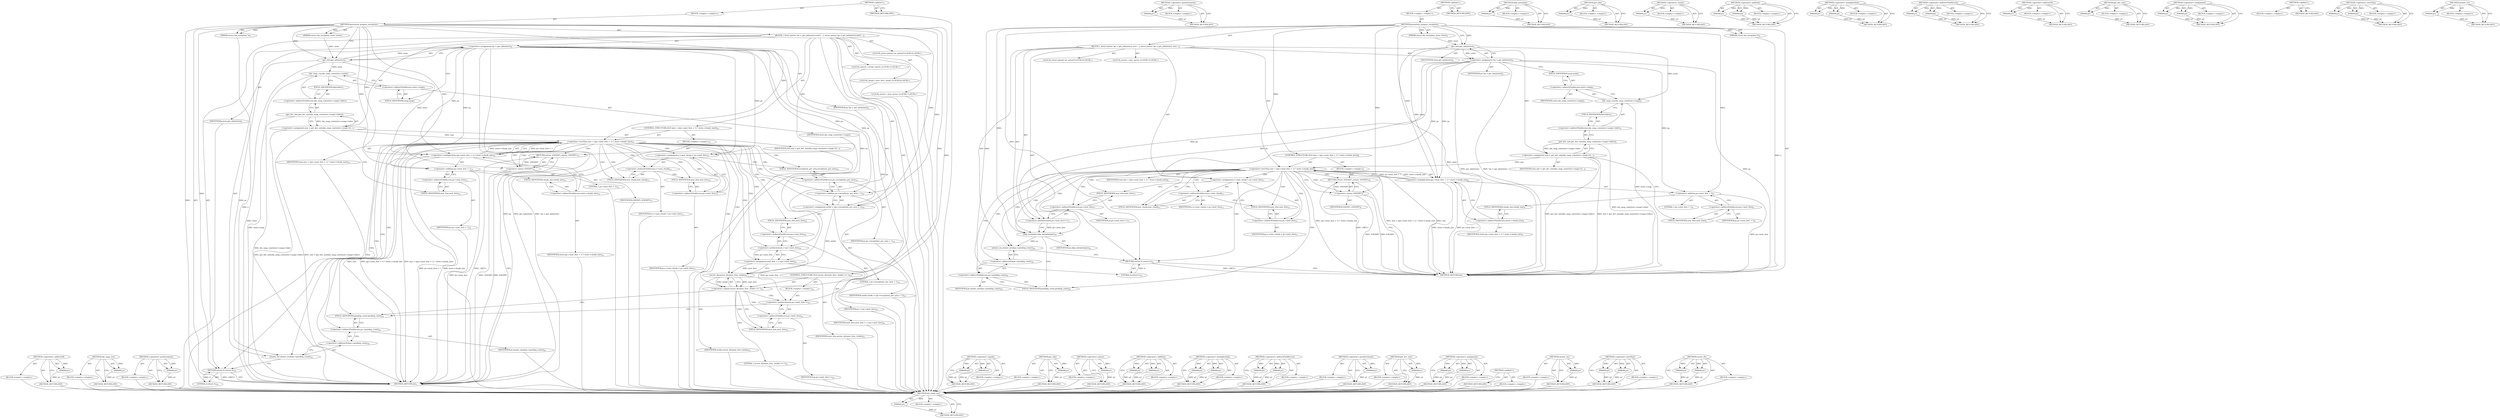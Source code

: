 digraph "atomic_inc" {
vulnerable_175 [label=<(METHOD,&lt;operator&gt;.addressOf)>];
vulnerable_176 [label=<(PARAM,p1)>];
vulnerable_177 [label=<(BLOCK,&lt;empty&gt;,&lt;empty&gt;)>];
vulnerable_178 [label=<(METHOD_RETURN,ANY)>];
vulnerable_130 [label=<(METHOD,dm_snap_cow)>];
vulnerable_131 [label=<(PARAM,p1)>];
vulnerable_132 [label=<(BLOCK,&lt;empty&gt;,&lt;empty&gt;)>];
vulnerable_133 [label=<(METHOD_RETURN,ANY)>];
vulnerable_153 [label=<(METHOD,&lt;operator&gt;.preIncrement)>];
vulnerable_154 [label=<(PARAM,p1)>];
vulnerable_155 [label=<(BLOCK,&lt;empty&gt;,&lt;empty&gt;)>];
vulnerable_156 [label=<(METHOD_RETURN,ANY)>];
vulnerable_6 [label=<(METHOD,&lt;global&gt;)<SUB>1</SUB>>];
vulnerable_7 [label=<(BLOCK,&lt;empty&gt;,&lt;empty&gt;)<SUB>1</SUB>>];
vulnerable_8 [label=<(METHOD,persistent_prepare_exception)<SUB>1</SUB>>];
vulnerable_9 [label=<(PARAM,struct dm_exception_store *store)<SUB>1</SUB>>];
vulnerable_10 [label=<(PARAM,struct dm_exception *e)<SUB>2</SUB>>];
vulnerable_11 [label=<(BLOCK,{
 	struct pstore *ps = get_info(store);
	uint3...,{
 	struct pstore *ps = get_info(store);
	uint3...)<SUB>3</SUB>>];
vulnerable_12 [label="<(LOCAL,struct pstore* ps: pstore*)<SUB>4</SUB>>"];
vulnerable_13 [label=<(&lt;operator&gt;.assignment,*ps = get_info(store))<SUB>4</SUB>>];
vulnerable_14 [label=<(IDENTIFIER,ps,*ps = get_info(store))<SUB>4</SUB>>];
vulnerable_15 [label=<(get_info,get_info(store))<SUB>4</SUB>>];
vulnerable_16 [label=<(IDENTIFIER,store,get_info(store))<SUB>4</SUB>>];
vulnerable_17 [label="<(LOCAL,uint32_t stride: uint32_t)<SUB>5</SUB>>"];
vulnerable_18 [label="<(LOCAL,chunk_t next_free: chunk_t)<SUB>6</SUB>>"];
vulnerable_19 [label="<(LOCAL,sector_t size: sector_t)<SUB>7</SUB>>"];
vulnerable_20 [label=<(&lt;operator&gt;.assignment,size = get_dev_size(dm_snap_cow(store-&gt;snap)-&gt;b...)<SUB>7</SUB>>];
vulnerable_21 [label=<(IDENTIFIER,size,size = get_dev_size(dm_snap_cow(store-&gt;snap)-&gt;b...)<SUB>7</SUB>>];
vulnerable_22 [label=<(get_dev_size,get_dev_size(dm_snap_cow(store-&gt;snap)-&gt;bdev))<SUB>7</SUB>>];
vulnerable_23 [label=<(&lt;operator&gt;.indirectFieldAccess,dm_snap_cow(store-&gt;snap)-&gt;bdev)<SUB>7</SUB>>];
vulnerable_24 [label=<(dm_snap_cow,dm_snap_cow(store-&gt;snap))<SUB>7</SUB>>];
vulnerable_25 [label=<(&lt;operator&gt;.indirectFieldAccess,store-&gt;snap)<SUB>7</SUB>>];
vulnerable_26 [label=<(IDENTIFIER,store,dm_snap_cow(store-&gt;snap))<SUB>7</SUB>>];
vulnerable_27 [label=<(FIELD_IDENTIFIER,snap,snap)<SUB>7</SUB>>];
vulnerable_28 [label=<(FIELD_IDENTIFIER,bdev,bdev)<SUB>7</SUB>>];
vulnerable_29 [label=<(CONTROL_STRUCTURE,IF,if (size &lt; ((ps-&gt;next_free + 1) * store-&gt;chunk_size)))<SUB>10</SUB>>];
vulnerable_30 [label=<(&lt;operator&gt;.lessThan,size &lt; ((ps-&gt;next_free + 1) * store-&gt;chunk_size))<SUB>10</SUB>>];
vulnerable_31 [label=<(IDENTIFIER,size,size &lt; ((ps-&gt;next_free + 1) * store-&gt;chunk_size))<SUB>10</SUB>>];
vulnerable_32 [label=<(&lt;operator&gt;.multiplication,(ps-&gt;next_free + 1) * store-&gt;chunk_size)<SUB>10</SUB>>];
vulnerable_33 [label=<(&lt;operator&gt;.addition,ps-&gt;next_free + 1)<SUB>10</SUB>>];
vulnerable_34 [label=<(&lt;operator&gt;.indirectFieldAccess,ps-&gt;next_free)<SUB>10</SUB>>];
vulnerable_35 [label=<(IDENTIFIER,ps,ps-&gt;next_free + 1)<SUB>10</SUB>>];
vulnerable_36 [label=<(FIELD_IDENTIFIER,next_free,next_free)<SUB>10</SUB>>];
vulnerable_37 [label=<(LITERAL,1,ps-&gt;next_free + 1)<SUB>10</SUB>>];
vulnerable_38 [label=<(&lt;operator&gt;.indirectFieldAccess,store-&gt;chunk_size)<SUB>10</SUB>>];
vulnerable_39 [label=<(IDENTIFIER,store,(ps-&gt;next_free + 1) * store-&gt;chunk_size)<SUB>10</SUB>>];
vulnerable_40 [label=<(FIELD_IDENTIFIER,chunk_size,chunk_size)<SUB>10</SUB>>];
vulnerable_41 [label=<(BLOCK,&lt;empty&gt;,&lt;empty&gt;)<SUB>11</SUB>>];
vulnerable_42 [label=<(RETURN,return -ENOSPC;,return -ENOSPC;)<SUB>11</SUB>>];
vulnerable_43 [label=<(&lt;operator&gt;.minus,-ENOSPC)<SUB>11</SUB>>];
vulnerable_44 [label=<(IDENTIFIER,ENOSPC,-ENOSPC)<SUB>11</SUB>>];
vulnerable_45 [label=<(&lt;operator&gt;.assignment,e-&gt;new_chunk = ps-&gt;next_free)<SUB>13</SUB>>];
vulnerable_46 [label=<(&lt;operator&gt;.indirectFieldAccess,e-&gt;new_chunk)<SUB>13</SUB>>];
vulnerable_47 [label=<(IDENTIFIER,e,e-&gt;new_chunk = ps-&gt;next_free)<SUB>13</SUB>>];
vulnerable_48 [label=<(FIELD_IDENTIFIER,new_chunk,new_chunk)<SUB>13</SUB>>];
vulnerable_49 [label=<(&lt;operator&gt;.indirectFieldAccess,ps-&gt;next_free)<SUB>13</SUB>>];
vulnerable_50 [label=<(IDENTIFIER,ps,e-&gt;new_chunk = ps-&gt;next_free)<SUB>13</SUB>>];
vulnerable_51 [label=<(FIELD_IDENTIFIER,next_free,next_free)<SUB>13</SUB>>];
vulnerable_52 [label=<(&lt;operator&gt;.assignment,stride = (ps-&gt;exceptions_per_area + 1))<SUB>19</SUB>>];
vulnerable_53 [label=<(IDENTIFIER,stride,stride = (ps-&gt;exceptions_per_area + 1))<SUB>19</SUB>>];
vulnerable_54 [label=<(&lt;operator&gt;.addition,ps-&gt;exceptions_per_area + 1)<SUB>19</SUB>>];
vulnerable_55 [label=<(&lt;operator&gt;.indirectFieldAccess,ps-&gt;exceptions_per_area)<SUB>19</SUB>>];
vulnerable_56 [label=<(IDENTIFIER,ps,ps-&gt;exceptions_per_area + 1)<SUB>19</SUB>>];
vulnerable_57 [label=<(FIELD_IDENTIFIER,exceptions_per_area,exceptions_per_area)<SUB>19</SUB>>];
vulnerable_58 [label=<(LITERAL,1,ps-&gt;exceptions_per_area + 1)<SUB>19</SUB>>];
vulnerable_59 [label=<(&lt;operator&gt;.assignment,next_free = ++ps-&gt;next_free)<SUB>20</SUB>>];
vulnerable_60 [label=<(IDENTIFIER,next_free,next_free = ++ps-&gt;next_free)<SUB>20</SUB>>];
vulnerable_61 [label=<(&lt;operator&gt;.preIncrement,++ps-&gt;next_free)<SUB>20</SUB>>];
vulnerable_62 [label=<(&lt;operator&gt;.indirectFieldAccess,ps-&gt;next_free)<SUB>20</SUB>>];
vulnerable_63 [label=<(IDENTIFIER,ps,++ps-&gt;next_free)<SUB>20</SUB>>];
vulnerable_64 [label=<(FIELD_IDENTIFIER,next_free,next_free)<SUB>20</SUB>>];
vulnerable_65 [label=<(CONTROL_STRUCTURE,IF,if (sector_div(next_free, stride) == 1))<SUB>21</SUB>>];
vulnerable_66 [label=<(&lt;operator&gt;.equals,sector_div(next_free, stride) == 1)<SUB>21</SUB>>];
vulnerable_67 [label=<(sector_div,sector_div(next_free, stride))<SUB>21</SUB>>];
vulnerable_68 [label=<(IDENTIFIER,next_free,sector_div(next_free, stride))<SUB>21</SUB>>];
vulnerable_69 [label=<(IDENTIFIER,stride,sector_div(next_free, stride))<SUB>21</SUB>>];
vulnerable_70 [label=<(LITERAL,1,sector_div(next_free, stride) == 1)<SUB>21</SUB>>];
vulnerable_71 [label=<(BLOCK,&lt;empty&gt;,&lt;empty&gt;)<SUB>22</SUB>>];
vulnerable_72 [label=<(&lt;operator&gt;.postIncrement,ps-&gt;next_free++)<SUB>22</SUB>>];
vulnerable_73 [label=<(&lt;operator&gt;.indirectFieldAccess,ps-&gt;next_free)<SUB>22</SUB>>];
vulnerable_74 [label=<(IDENTIFIER,ps,ps-&gt;next_free++)<SUB>22</SUB>>];
vulnerable_75 [label=<(FIELD_IDENTIFIER,next_free,next_free)<SUB>22</SUB>>];
vulnerable_76 [label=<(atomic_inc,atomic_inc(&amp;ps-&gt;pending_count))<SUB>24</SUB>>];
vulnerable_77 [label=<(&lt;operator&gt;.addressOf,&amp;ps-&gt;pending_count)<SUB>24</SUB>>];
vulnerable_78 [label=<(&lt;operator&gt;.indirectFieldAccess,ps-&gt;pending_count)<SUB>24</SUB>>];
vulnerable_79 [label=<(IDENTIFIER,ps,atomic_inc(&amp;ps-&gt;pending_count))<SUB>24</SUB>>];
vulnerable_80 [label=<(FIELD_IDENTIFIER,pending_count,pending_count)<SUB>24</SUB>>];
vulnerable_81 [label=<(RETURN,return 0;,return 0;)<SUB>25</SUB>>];
vulnerable_82 [label=<(LITERAL,0,return 0;)<SUB>25</SUB>>];
vulnerable_83 [label=<(METHOD_RETURN,int)<SUB>1</SUB>>];
vulnerable_85 [label=<(METHOD_RETURN,ANY)<SUB>1</SUB>>];
vulnerable_157 [label=<(METHOD,&lt;operator&gt;.equals)>];
vulnerable_158 [label=<(PARAM,p1)>];
vulnerable_159 [label=<(PARAM,p2)>];
vulnerable_160 [label=<(BLOCK,&lt;empty&gt;,&lt;empty&gt;)>];
vulnerable_161 [label=<(METHOD_RETURN,ANY)>];
vulnerable_117 [label=<(METHOD,get_info)>];
vulnerable_118 [label=<(PARAM,p1)>];
vulnerable_119 [label=<(BLOCK,&lt;empty&gt;,&lt;empty&gt;)>];
vulnerable_120 [label=<(METHOD_RETURN,ANY)>];
vulnerable_149 [label=<(METHOD,&lt;operator&gt;.minus)>];
vulnerable_150 [label=<(PARAM,p1)>];
vulnerable_151 [label=<(BLOCK,&lt;empty&gt;,&lt;empty&gt;)>];
vulnerable_152 [label=<(METHOD_RETURN,ANY)>];
vulnerable_144 [label=<(METHOD,&lt;operator&gt;.addition)>];
vulnerable_145 [label=<(PARAM,p1)>];
vulnerable_146 [label=<(PARAM,p2)>];
vulnerable_147 [label=<(BLOCK,&lt;empty&gt;,&lt;empty&gt;)>];
vulnerable_148 [label=<(METHOD_RETURN,ANY)>];
vulnerable_139 [label=<(METHOD,&lt;operator&gt;.multiplication)>];
vulnerable_140 [label=<(PARAM,p1)>];
vulnerable_141 [label=<(PARAM,p2)>];
vulnerable_142 [label=<(BLOCK,&lt;empty&gt;,&lt;empty&gt;)>];
vulnerable_143 [label=<(METHOD_RETURN,ANY)>];
vulnerable_125 [label=<(METHOD,&lt;operator&gt;.indirectFieldAccess)>];
vulnerable_126 [label=<(PARAM,p1)>];
vulnerable_127 [label=<(PARAM,p2)>];
vulnerable_128 [label=<(BLOCK,&lt;empty&gt;,&lt;empty&gt;)>];
vulnerable_129 [label=<(METHOD_RETURN,ANY)>];
vulnerable_167 [label=<(METHOD,&lt;operator&gt;.postIncrement)>];
vulnerable_168 [label=<(PARAM,p1)>];
vulnerable_169 [label=<(BLOCK,&lt;empty&gt;,&lt;empty&gt;)>];
vulnerable_170 [label=<(METHOD_RETURN,ANY)>];
vulnerable_121 [label=<(METHOD,get_dev_size)>];
vulnerable_122 [label=<(PARAM,p1)>];
vulnerable_123 [label=<(BLOCK,&lt;empty&gt;,&lt;empty&gt;)>];
vulnerable_124 [label=<(METHOD_RETURN,ANY)>];
vulnerable_112 [label=<(METHOD,&lt;operator&gt;.assignment)>];
vulnerable_113 [label=<(PARAM,p1)>];
vulnerable_114 [label=<(PARAM,p2)>];
vulnerable_115 [label=<(BLOCK,&lt;empty&gt;,&lt;empty&gt;)>];
vulnerable_116 [label=<(METHOD_RETURN,ANY)>];
vulnerable_106 [label=<(METHOD,&lt;global&gt;)<SUB>1</SUB>>];
vulnerable_107 [label=<(BLOCK,&lt;empty&gt;,&lt;empty&gt;)>];
vulnerable_108 [label=<(METHOD_RETURN,ANY)>];
vulnerable_171 [label=<(METHOD,atomic_inc)>];
vulnerable_172 [label=<(PARAM,p1)>];
vulnerable_173 [label=<(BLOCK,&lt;empty&gt;,&lt;empty&gt;)>];
vulnerable_174 [label=<(METHOD_RETURN,ANY)>];
vulnerable_134 [label=<(METHOD,&lt;operator&gt;.lessThan)>];
vulnerable_135 [label=<(PARAM,p1)>];
vulnerable_136 [label=<(PARAM,p2)>];
vulnerable_137 [label=<(BLOCK,&lt;empty&gt;,&lt;empty&gt;)>];
vulnerable_138 [label=<(METHOD_RETURN,ANY)>];
vulnerable_162 [label=<(METHOD,sector_div)>];
vulnerable_163 [label=<(PARAM,p1)>];
vulnerable_164 [label=<(PARAM,p2)>];
vulnerable_165 [label=<(BLOCK,&lt;empty&gt;,&lt;empty&gt;)>];
vulnerable_166 [label=<(METHOD_RETURN,ANY)>];
fixed_106 [label=<(METHOD,dm_snap_cow)>];
fixed_107 [label=<(PARAM,p1)>];
fixed_108 [label=<(BLOCK,&lt;empty&gt;,&lt;empty&gt;)>];
fixed_109 [label=<(METHOD_RETURN,ANY)>];
fixed_129 [label=<(METHOD,&lt;operator&gt;.postIncrement)>];
fixed_130 [label=<(PARAM,p1)>];
fixed_131 [label=<(BLOCK,&lt;empty&gt;,&lt;empty&gt;)>];
fixed_132 [label=<(METHOD_RETURN,ANY)>];
fixed_6 [label=<(METHOD,&lt;global&gt;)<SUB>1</SUB>>];
fixed_7 [label=<(BLOCK,&lt;empty&gt;,&lt;empty&gt;)<SUB>1</SUB>>];
fixed_8 [label=<(METHOD,persistent_prepare_exception)<SUB>1</SUB>>];
fixed_9 [label=<(PARAM,struct dm_exception_store *store)<SUB>1</SUB>>];
fixed_10 [label=<(PARAM,struct dm_exception *e)<SUB>2</SUB>>];
fixed_11 [label=<(BLOCK,{
 	struct pstore *ps = get_info(store);
 	sect...,{
 	struct pstore *ps = get_info(store);
 	sect...)<SUB>3</SUB>>];
fixed_12 [label="<(LOCAL,struct pstore* ps: pstore*)<SUB>4</SUB>>"];
fixed_13 [label=<(&lt;operator&gt;.assignment,*ps = get_info(store))<SUB>4</SUB>>];
fixed_14 [label=<(IDENTIFIER,ps,*ps = get_info(store))<SUB>4</SUB>>];
fixed_15 [label=<(get_info,get_info(store))<SUB>4</SUB>>];
fixed_16 [label=<(IDENTIFIER,store,get_info(store))<SUB>4</SUB>>];
fixed_17 [label="<(LOCAL,sector_t size: sector_t)<SUB>5</SUB>>"];
fixed_18 [label=<(&lt;operator&gt;.assignment,size = get_dev_size(dm_snap_cow(store-&gt;snap)-&gt;b...)<SUB>5</SUB>>];
fixed_19 [label=<(IDENTIFIER,size,size = get_dev_size(dm_snap_cow(store-&gt;snap)-&gt;b...)<SUB>5</SUB>>];
fixed_20 [label=<(get_dev_size,get_dev_size(dm_snap_cow(store-&gt;snap)-&gt;bdev))<SUB>5</SUB>>];
fixed_21 [label=<(&lt;operator&gt;.indirectFieldAccess,dm_snap_cow(store-&gt;snap)-&gt;bdev)<SUB>5</SUB>>];
fixed_22 [label=<(dm_snap_cow,dm_snap_cow(store-&gt;snap))<SUB>5</SUB>>];
fixed_23 [label=<(&lt;operator&gt;.indirectFieldAccess,store-&gt;snap)<SUB>5</SUB>>];
fixed_24 [label=<(IDENTIFIER,store,dm_snap_cow(store-&gt;snap))<SUB>5</SUB>>];
fixed_25 [label=<(FIELD_IDENTIFIER,snap,snap)<SUB>5</SUB>>];
fixed_26 [label=<(FIELD_IDENTIFIER,bdev,bdev)<SUB>5</SUB>>];
fixed_27 [label=<(CONTROL_STRUCTURE,IF,if (size &lt; ((ps-&gt;next_free + 1) * store-&gt;chunk_size)))<SUB>8</SUB>>];
fixed_28 [label=<(&lt;operator&gt;.lessThan,size &lt; ((ps-&gt;next_free + 1) * store-&gt;chunk_size))<SUB>8</SUB>>];
fixed_29 [label=<(IDENTIFIER,size,size &lt; ((ps-&gt;next_free + 1) * store-&gt;chunk_size))<SUB>8</SUB>>];
fixed_30 [label=<(&lt;operator&gt;.multiplication,(ps-&gt;next_free + 1) * store-&gt;chunk_size)<SUB>8</SUB>>];
fixed_31 [label=<(&lt;operator&gt;.addition,ps-&gt;next_free + 1)<SUB>8</SUB>>];
fixed_32 [label=<(&lt;operator&gt;.indirectFieldAccess,ps-&gt;next_free)<SUB>8</SUB>>];
fixed_33 [label=<(IDENTIFIER,ps,ps-&gt;next_free + 1)<SUB>8</SUB>>];
fixed_34 [label=<(FIELD_IDENTIFIER,next_free,next_free)<SUB>8</SUB>>];
fixed_35 [label=<(LITERAL,1,ps-&gt;next_free + 1)<SUB>8</SUB>>];
fixed_36 [label=<(&lt;operator&gt;.indirectFieldAccess,store-&gt;chunk_size)<SUB>8</SUB>>];
fixed_37 [label=<(IDENTIFIER,store,(ps-&gt;next_free + 1) * store-&gt;chunk_size)<SUB>8</SUB>>];
fixed_38 [label=<(FIELD_IDENTIFIER,chunk_size,chunk_size)<SUB>8</SUB>>];
fixed_39 [label=<(BLOCK,&lt;empty&gt;,&lt;empty&gt;)<SUB>9</SUB>>];
fixed_40 [label=<(RETURN,return -ENOSPC;,return -ENOSPC;)<SUB>9</SUB>>];
fixed_41 [label=<(&lt;operator&gt;.minus,-ENOSPC)<SUB>9</SUB>>];
fixed_42 [label=<(IDENTIFIER,ENOSPC,-ENOSPC)<SUB>9</SUB>>];
fixed_43 [label=<(&lt;operator&gt;.assignment,e-&gt;new_chunk = ps-&gt;next_free)<SUB>11</SUB>>];
fixed_44 [label=<(&lt;operator&gt;.indirectFieldAccess,e-&gt;new_chunk)<SUB>11</SUB>>];
fixed_45 [label=<(IDENTIFIER,e,e-&gt;new_chunk = ps-&gt;next_free)<SUB>11</SUB>>];
fixed_46 [label=<(FIELD_IDENTIFIER,new_chunk,new_chunk)<SUB>11</SUB>>];
fixed_47 [label=<(&lt;operator&gt;.indirectFieldAccess,ps-&gt;next_free)<SUB>11</SUB>>];
fixed_48 [label=<(IDENTIFIER,ps,e-&gt;new_chunk = ps-&gt;next_free)<SUB>11</SUB>>];
fixed_49 [label=<(FIELD_IDENTIFIER,next_free,next_free)<SUB>11</SUB>>];
fixed_50 [label=<(&lt;operator&gt;.postIncrement,ps-&gt;next_free++)<SUB>17</SUB>>];
fixed_51 [label=<(&lt;operator&gt;.indirectFieldAccess,ps-&gt;next_free)<SUB>17</SUB>>];
fixed_52 [label=<(IDENTIFIER,ps,ps-&gt;next_free++)<SUB>17</SUB>>];
fixed_53 [label=<(FIELD_IDENTIFIER,next_free,next_free)<SUB>17</SUB>>];
fixed_54 [label=<(skip_metadata,skip_metadata(ps))<SUB>18</SUB>>];
fixed_55 [label=<(IDENTIFIER,ps,skip_metadata(ps))<SUB>18</SUB>>];
fixed_56 [label=<(atomic_inc,atomic_inc(&amp;ps-&gt;pending_count))<SUB>20</SUB>>];
fixed_57 [label=<(&lt;operator&gt;.addressOf,&amp;ps-&gt;pending_count)<SUB>20</SUB>>];
fixed_58 [label=<(&lt;operator&gt;.indirectFieldAccess,ps-&gt;pending_count)<SUB>20</SUB>>];
fixed_59 [label=<(IDENTIFIER,ps,atomic_inc(&amp;ps-&gt;pending_count))<SUB>20</SUB>>];
fixed_60 [label=<(FIELD_IDENTIFIER,pending_count,pending_count)<SUB>20</SUB>>];
fixed_61 [label=<(RETURN,return 0;,return 0;)<SUB>21</SUB>>];
fixed_62 [label=<(LITERAL,0,return 0;)<SUB>21</SUB>>];
fixed_63 [label=<(METHOD_RETURN,int)<SUB>1</SUB>>];
fixed_65 [label=<(METHOD_RETURN,ANY)<SUB>1</SUB>>];
fixed_133 [label=<(METHOD,skip_metadata)>];
fixed_134 [label=<(PARAM,p1)>];
fixed_135 [label=<(BLOCK,&lt;empty&gt;,&lt;empty&gt;)>];
fixed_136 [label=<(METHOD_RETURN,ANY)>];
fixed_93 [label=<(METHOD,get_info)>];
fixed_94 [label=<(PARAM,p1)>];
fixed_95 [label=<(BLOCK,&lt;empty&gt;,&lt;empty&gt;)>];
fixed_96 [label=<(METHOD_RETURN,ANY)>];
fixed_125 [label=<(METHOD,&lt;operator&gt;.minus)>];
fixed_126 [label=<(PARAM,p1)>];
fixed_127 [label=<(BLOCK,&lt;empty&gt;,&lt;empty&gt;)>];
fixed_128 [label=<(METHOD_RETURN,ANY)>];
fixed_120 [label=<(METHOD,&lt;operator&gt;.addition)>];
fixed_121 [label=<(PARAM,p1)>];
fixed_122 [label=<(PARAM,p2)>];
fixed_123 [label=<(BLOCK,&lt;empty&gt;,&lt;empty&gt;)>];
fixed_124 [label=<(METHOD_RETURN,ANY)>];
fixed_115 [label=<(METHOD,&lt;operator&gt;.multiplication)>];
fixed_116 [label=<(PARAM,p1)>];
fixed_117 [label=<(PARAM,p2)>];
fixed_118 [label=<(BLOCK,&lt;empty&gt;,&lt;empty&gt;)>];
fixed_119 [label=<(METHOD_RETURN,ANY)>];
fixed_101 [label=<(METHOD,&lt;operator&gt;.indirectFieldAccess)>];
fixed_102 [label=<(PARAM,p1)>];
fixed_103 [label=<(PARAM,p2)>];
fixed_104 [label=<(BLOCK,&lt;empty&gt;,&lt;empty&gt;)>];
fixed_105 [label=<(METHOD_RETURN,ANY)>];
fixed_141 [label=<(METHOD,&lt;operator&gt;.addressOf)>];
fixed_142 [label=<(PARAM,p1)>];
fixed_143 [label=<(BLOCK,&lt;empty&gt;,&lt;empty&gt;)>];
fixed_144 [label=<(METHOD_RETURN,ANY)>];
fixed_97 [label=<(METHOD,get_dev_size)>];
fixed_98 [label=<(PARAM,p1)>];
fixed_99 [label=<(BLOCK,&lt;empty&gt;,&lt;empty&gt;)>];
fixed_100 [label=<(METHOD_RETURN,ANY)>];
fixed_88 [label=<(METHOD,&lt;operator&gt;.assignment)>];
fixed_89 [label=<(PARAM,p1)>];
fixed_90 [label=<(PARAM,p2)>];
fixed_91 [label=<(BLOCK,&lt;empty&gt;,&lt;empty&gt;)>];
fixed_92 [label=<(METHOD_RETURN,ANY)>];
fixed_82 [label=<(METHOD,&lt;global&gt;)<SUB>1</SUB>>];
fixed_83 [label=<(BLOCK,&lt;empty&gt;,&lt;empty&gt;)>];
fixed_84 [label=<(METHOD_RETURN,ANY)>];
fixed_110 [label=<(METHOD,&lt;operator&gt;.lessThan)>];
fixed_111 [label=<(PARAM,p1)>];
fixed_112 [label=<(PARAM,p2)>];
fixed_113 [label=<(BLOCK,&lt;empty&gt;,&lt;empty&gt;)>];
fixed_114 [label=<(METHOD_RETURN,ANY)>];
fixed_137 [label=<(METHOD,atomic_inc)>];
fixed_138 [label=<(PARAM,p1)>];
fixed_139 [label=<(BLOCK,&lt;empty&gt;,&lt;empty&gt;)>];
fixed_140 [label=<(METHOD_RETURN,ANY)>];
vulnerable_175 -> vulnerable_176  [key=0, label="AST: "];
vulnerable_175 -> vulnerable_176  [key=1, label="DDG: "];
vulnerable_175 -> vulnerable_177  [key=0, label="AST: "];
vulnerable_175 -> vulnerable_178  [key=0, label="AST: "];
vulnerable_175 -> vulnerable_178  [key=1, label="CFG: "];
vulnerable_176 -> vulnerable_178  [key=0, label="DDG: p1"];
vulnerable_177 -> fixed_106  [key=0];
vulnerable_178 -> fixed_106  [key=0];
vulnerable_130 -> vulnerable_131  [key=0, label="AST: "];
vulnerable_130 -> vulnerable_131  [key=1, label="DDG: "];
vulnerable_130 -> vulnerable_132  [key=0, label="AST: "];
vulnerable_130 -> vulnerable_133  [key=0, label="AST: "];
vulnerable_130 -> vulnerable_133  [key=1, label="CFG: "];
vulnerable_131 -> vulnerable_133  [key=0, label="DDG: p1"];
vulnerable_132 -> fixed_106  [key=0];
vulnerable_133 -> fixed_106  [key=0];
vulnerable_153 -> vulnerable_154  [key=0, label="AST: "];
vulnerable_153 -> vulnerable_154  [key=1, label="DDG: "];
vulnerable_153 -> vulnerable_155  [key=0, label="AST: "];
vulnerable_153 -> vulnerable_156  [key=0, label="AST: "];
vulnerable_153 -> vulnerable_156  [key=1, label="CFG: "];
vulnerable_154 -> vulnerable_156  [key=0, label="DDG: p1"];
vulnerable_155 -> fixed_106  [key=0];
vulnerable_156 -> fixed_106  [key=0];
vulnerable_6 -> vulnerable_7  [key=0, label="AST: "];
vulnerable_6 -> vulnerable_85  [key=0, label="AST: "];
vulnerable_6 -> vulnerable_85  [key=1, label="CFG: "];
vulnerable_7 -> vulnerable_8  [key=0, label="AST: "];
vulnerable_8 -> vulnerable_9  [key=0, label="AST: "];
vulnerable_8 -> vulnerable_9  [key=1, label="DDG: "];
vulnerable_8 -> vulnerable_10  [key=0, label="AST: "];
vulnerable_8 -> vulnerable_10  [key=1, label="DDG: "];
vulnerable_8 -> vulnerable_11  [key=0, label="AST: "];
vulnerable_8 -> vulnerable_83  [key=0, label="AST: "];
vulnerable_8 -> vulnerable_15  [key=0, label="CFG: "];
vulnerable_8 -> vulnerable_15  [key=1, label="DDG: "];
vulnerable_8 -> vulnerable_52  [key=0, label="DDG: "];
vulnerable_8 -> vulnerable_81  [key=0, label="DDG: "];
vulnerable_8 -> vulnerable_82  [key=0, label="DDG: "];
vulnerable_8 -> vulnerable_30  [key=0, label="DDG: "];
vulnerable_8 -> vulnerable_54  [key=0, label="DDG: "];
vulnerable_8 -> vulnerable_66  [key=0, label="DDG: "];
vulnerable_8 -> vulnerable_32  [key=0, label="DDG: "];
vulnerable_8 -> vulnerable_67  [key=0, label="DDG: "];
vulnerable_8 -> vulnerable_33  [key=0, label="DDG: "];
vulnerable_8 -> vulnerable_43  [key=0, label="DDG: "];
vulnerable_9 -> vulnerable_15  [key=0, label="DDG: store"];
vulnerable_10 -> vulnerable_83  [key=0, label="DDG: e"];
vulnerable_11 -> vulnerable_12  [key=0, label="AST: "];
vulnerable_11 -> vulnerable_13  [key=0, label="AST: "];
vulnerable_11 -> vulnerable_17  [key=0, label="AST: "];
vulnerable_11 -> vulnerable_18  [key=0, label="AST: "];
vulnerable_11 -> vulnerable_19  [key=0, label="AST: "];
vulnerable_11 -> vulnerable_20  [key=0, label="AST: "];
vulnerable_11 -> vulnerable_29  [key=0, label="AST: "];
vulnerable_11 -> vulnerable_45  [key=0, label="AST: "];
vulnerable_11 -> vulnerable_52  [key=0, label="AST: "];
vulnerable_11 -> vulnerable_59  [key=0, label="AST: "];
vulnerable_11 -> vulnerable_65  [key=0, label="AST: "];
vulnerable_11 -> vulnerable_76  [key=0, label="AST: "];
vulnerable_11 -> vulnerable_81  [key=0, label="AST: "];
vulnerable_12 -> fixed_106  [key=0];
vulnerable_13 -> vulnerable_14  [key=0, label="AST: "];
vulnerable_13 -> vulnerable_15  [key=0, label="AST: "];
vulnerable_13 -> vulnerable_27  [key=0, label="CFG: "];
vulnerable_13 -> vulnerable_83  [key=0, label="DDG: ps"];
vulnerable_13 -> vulnerable_83  [key=1, label="DDG: get_info(store)"];
vulnerable_13 -> vulnerable_83  [key=2, label="DDG: *ps = get_info(store)"];
vulnerable_13 -> vulnerable_45  [key=0, label="DDG: ps"];
vulnerable_13 -> vulnerable_52  [key=0, label="DDG: ps"];
vulnerable_13 -> vulnerable_76  [key=0, label="DDG: ps"];
vulnerable_13 -> vulnerable_54  [key=0, label="DDG: ps"];
vulnerable_13 -> vulnerable_61  [key=0, label="DDG: ps"];
vulnerable_13 -> vulnerable_32  [key=0, label="DDG: ps"];
vulnerable_13 -> vulnerable_72  [key=0, label="DDG: ps"];
vulnerable_13 -> vulnerable_33  [key=0, label="DDG: ps"];
vulnerable_14 -> fixed_106  [key=0];
vulnerable_15 -> vulnerable_16  [key=0, label="AST: "];
vulnerable_15 -> vulnerable_13  [key=0, label="CFG: "];
vulnerable_15 -> vulnerable_13  [key=1, label="DDG: store"];
vulnerable_15 -> vulnerable_83  [key=0, label="DDG: store"];
vulnerable_15 -> vulnerable_32  [key=0, label="DDG: store"];
vulnerable_15 -> vulnerable_24  [key=0, label="DDG: store"];
vulnerable_16 -> fixed_106  [key=0];
vulnerable_17 -> fixed_106  [key=0];
vulnerable_18 -> fixed_106  [key=0];
vulnerable_19 -> fixed_106  [key=0];
vulnerable_20 -> vulnerable_21  [key=0, label="AST: "];
vulnerable_20 -> vulnerable_22  [key=0, label="AST: "];
vulnerable_20 -> vulnerable_36  [key=0, label="CFG: "];
vulnerable_20 -> vulnerable_83  [key=0, label="DDG: get_dev_size(dm_snap_cow(store-&gt;snap)-&gt;bdev)"];
vulnerable_20 -> vulnerable_83  [key=1, label="DDG: size = get_dev_size(dm_snap_cow(store-&gt;snap)-&gt;bdev)"];
vulnerable_20 -> vulnerable_30  [key=0, label="DDG: size"];
vulnerable_21 -> fixed_106  [key=0];
vulnerable_22 -> vulnerable_23  [key=0, label="AST: "];
vulnerable_22 -> vulnerable_20  [key=0, label="CFG: "];
vulnerable_22 -> vulnerable_20  [key=1, label="DDG: dm_snap_cow(store-&gt;snap)-&gt;bdev"];
vulnerable_22 -> vulnerable_83  [key=0, label="DDG: dm_snap_cow(store-&gt;snap)-&gt;bdev"];
vulnerable_23 -> vulnerable_24  [key=0, label="AST: "];
vulnerable_23 -> vulnerable_28  [key=0, label="AST: "];
vulnerable_23 -> vulnerable_22  [key=0, label="CFG: "];
vulnerable_24 -> vulnerable_25  [key=0, label="AST: "];
vulnerable_24 -> vulnerable_28  [key=0, label="CFG: "];
vulnerable_24 -> vulnerable_83  [key=0, label="DDG: store-&gt;snap"];
vulnerable_25 -> vulnerable_26  [key=0, label="AST: "];
vulnerable_25 -> vulnerable_27  [key=0, label="AST: "];
vulnerable_25 -> vulnerable_24  [key=0, label="CFG: "];
vulnerable_26 -> fixed_106  [key=0];
vulnerable_27 -> vulnerable_25  [key=0, label="CFG: "];
vulnerable_28 -> vulnerable_23  [key=0, label="CFG: "];
vulnerable_29 -> vulnerable_30  [key=0, label="AST: "];
vulnerable_29 -> vulnerable_41  [key=0, label="AST: "];
vulnerable_30 -> vulnerable_31  [key=0, label="AST: "];
vulnerable_30 -> vulnerable_32  [key=0, label="AST: "];
vulnerable_30 -> vulnerable_43  [key=0, label="CFG: "];
vulnerable_30 -> vulnerable_43  [key=1, label="CDG: "];
vulnerable_30 -> vulnerable_48  [key=0, label="CFG: "];
vulnerable_30 -> vulnerable_48  [key=1, label="CDG: "];
vulnerable_30 -> vulnerable_83  [key=0, label="DDG: size"];
vulnerable_30 -> vulnerable_83  [key=1, label="DDG: (ps-&gt;next_free + 1) * store-&gt;chunk_size"];
vulnerable_30 -> vulnerable_83  [key=2, label="DDG: size &lt; ((ps-&gt;next_free + 1) * store-&gt;chunk_size)"];
vulnerable_30 -> vulnerable_80  [key=0, label="CDG: "];
vulnerable_30 -> vulnerable_49  [key=0, label="CDG: "];
vulnerable_30 -> vulnerable_61  [key=0, label="CDG: "];
vulnerable_30 -> vulnerable_77  [key=0, label="CDG: "];
vulnerable_30 -> vulnerable_64  [key=0, label="CDG: "];
vulnerable_30 -> vulnerable_42  [key=0, label="CDG: "];
vulnerable_30 -> vulnerable_51  [key=0, label="CDG: "];
vulnerable_30 -> vulnerable_57  [key=0, label="CDG: "];
vulnerable_30 -> vulnerable_66  [key=0, label="CDG: "];
vulnerable_30 -> vulnerable_52  [key=0, label="CDG: "];
vulnerable_30 -> vulnerable_46  [key=0, label="CDG: "];
vulnerable_30 -> vulnerable_81  [key=0, label="CDG: "];
vulnerable_30 -> vulnerable_67  [key=0, label="CDG: "];
vulnerable_30 -> vulnerable_45  [key=0, label="CDG: "];
vulnerable_30 -> vulnerable_76  [key=0, label="CDG: "];
vulnerable_30 -> vulnerable_59  [key=0, label="CDG: "];
vulnerable_30 -> vulnerable_55  [key=0, label="CDG: "];
vulnerable_30 -> vulnerable_78  [key=0, label="CDG: "];
vulnerable_30 -> vulnerable_54  [key=0, label="CDG: "];
vulnerable_30 -> vulnerable_62  [key=0, label="CDG: "];
vulnerable_31 -> fixed_106  [key=0];
vulnerable_32 -> vulnerable_33  [key=0, label="AST: "];
vulnerable_32 -> vulnerable_38  [key=0, label="AST: "];
vulnerable_32 -> vulnerable_30  [key=0, label="CFG: "];
vulnerable_32 -> vulnerable_30  [key=1, label="DDG: ps-&gt;next_free + 1"];
vulnerable_32 -> vulnerable_30  [key=2, label="DDG: store-&gt;chunk_size"];
vulnerable_32 -> vulnerable_83  [key=0, label="DDG: ps-&gt;next_free + 1"];
vulnerable_32 -> vulnerable_83  [key=1, label="DDG: store-&gt;chunk_size"];
vulnerable_33 -> vulnerable_34  [key=0, label="AST: "];
vulnerable_33 -> vulnerable_37  [key=0, label="AST: "];
vulnerable_33 -> vulnerable_40  [key=0, label="CFG: "];
vulnerable_33 -> vulnerable_83  [key=0, label="DDG: ps-&gt;next_free"];
vulnerable_34 -> vulnerable_35  [key=0, label="AST: "];
vulnerable_34 -> vulnerable_36  [key=0, label="AST: "];
vulnerable_34 -> vulnerable_33  [key=0, label="CFG: "];
vulnerable_35 -> fixed_106  [key=0];
vulnerable_36 -> vulnerable_34  [key=0, label="CFG: "];
vulnerable_37 -> fixed_106  [key=0];
vulnerable_38 -> vulnerable_39  [key=0, label="AST: "];
vulnerable_38 -> vulnerable_40  [key=0, label="AST: "];
vulnerable_38 -> vulnerable_32  [key=0, label="CFG: "];
vulnerable_39 -> fixed_106  [key=0];
vulnerable_40 -> vulnerable_38  [key=0, label="CFG: "];
vulnerable_41 -> vulnerable_42  [key=0, label="AST: "];
vulnerable_42 -> vulnerable_43  [key=0, label="AST: "];
vulnerable_42 -> vulnerable_83  [key=0, label="CFG: "];
vulnerable_42 -> vulnerable_83  [key=1, label="DDG: &lt;RET&gt;"];
vulnerable_43 -> vulnerable_44  [key=0, label="AST: "];
vulnerable_43 -> vulnerable_42  [key=0, label="CFG: "];
vulnerable_43 -> vulnerable_42  [key=1, label="DDG: -ENOSPC"];
vulnerable_43 -> vulnerable_83  [key=0, label="DDG: ENOSPC"];
vulnerable_43 -> vulnerable_83  [key=1, label="DDG: -ENOSPC"];
vulnerable_44 -> fixed_106  [key=0];
vulnerable_45 -> vulnerable_46  [key=0, label="AST: "];
vulnerable_45 -> vulnerable_49  [key=0, label="AST: "];
vulnerable_45 -> vulnerable_57  [key=0, label="CFG: "];
vulnerable_46 -> vulnerable_47  [key=0, label="AST: "];
vulnerable_46 -> vulnerable_48  [key=0, label="AST: "];
vulnerable_46 -> vulnerable_51  [key=0, label="CFG: "];
vulnerable_47 -> fixed_106  [key=0];
vulnerable_48 -> vulnerable_46  [key=0, label="CFG: "];
vulnerable_49 -> vulnerable_50  [key=0, label="AST: "];
vulnerable_49 -> vulnerable_51  [key=0, label="AST: "];
vulnerable_49 -> vulnerable_45  [key=0, label="CFG: "];
vulnerable_50 -> fixed_106  [key=0];
vulnerable_51 -> vulnerable_49  [key=0, label="CFG: "];
vulnerable_52 -> vulnerable_53  [key=0, label="AST: "];
vulnerable_52 -> vulnerable_54  [key=0, label="AST: "];
vulnerable_52 -> vulnerable_64  [key=0, label="CFG: "];
vulnerable_52 -> vulnerable_67  [key=0, label="DDG: stride"];
vulnerable_53 -> fixed_106  [key=0];
vulnerable_54 -> vulnerable_55  [key=0, label="AST: "];
vulnerable_54 -> vulnerable_58  [key=0, label="AST: "];
vulnerable_54 -> vulnerable_52  [key=0, label="CFG: "];
vulnerable_55 -> vulnerable_56  [key=0, label="AST: "];
vulnerable_55 -> vulnerable_57  [key=0, label="AST: "];
vulnerable_55 -> vulnerable_54  [key=0, label="CFG: "];
vulnerable_56 -> fixed_106  [key=0];
vulnerable_57 -> vulnerable_55  [key=0, label="CFG: "];
vulnerable_58 -> fixed_106  [key=0];
vulnerable_59 -> vulnerable_60  [key=0, label="AST: "];
vulnerable_59 -> vulnerable_61  [key=0, label="AST: "];
vulnerable_59 -> vulnerable_67  [key=0, label="CFG: "];
vulnerable_59 -> vulnerable_67  [key=1, label="DDG: next_free"];
vulnerable_60 -> fixed_106  [key=0];
vulnerable_61 -> vulnerable_62  [key=0, label="AST: "];
vulnerable_61 -> vulnerable_59  [key=0, label="CFG: "];
vulnerable_61 -> vulnerable_59  [key=1, label="DDG: ps-&gt;next_free"];
vulnerable_61 -> vulnerable_72  [key=0, label="DDG: ps-&gt;next_free"];
vulnerable_62 -> vulnerable_63  [key=0, label="AST: "];
vulnerable_62 -> vulnerable_64  [key=0, label="AST: "];
vulnerable_62 -> vulnerable_61  [key=0, label="CFG: "];
vulnerable_63 -> fixed_106  [key=0];
vulnerable_64 -> vulnerable_62  [key=0, label="CFG: "];
vulnerable_65 -> vulnerable_66  [key=0, label="AST: "];
vulnerable_65 -> vulnerable_71  [key=0, label="AST: "];
vulnerable_66 -> vulnerable_67  [key=0, label="AST: "];
vulnerable_66 -> vulnerable_70  [key=0, label="AST: "];
vulnerable_66 -> vulnerable_75  [key=0, label="CFG: "];
vulnerable_66 -> vulnerable_75  [key=1, label="CDG: "];
vulnerable_66 -> vulnerable_80  [key=0, label="CFG: "];
vulnerable_66 -> vulnerable_73  [key=0, label="CDG: "];
vulnerable_66 -> vulnerable_72  [key=0, label="CDG: "];
vulnerable_67 -> vulnerable_68  [key=0, label="AST: "];
vulnerable_67 -> vulnerable_69  [key=0, label="AST: "];
vulnerable_67 -> vulnerable_66  [key=0, label="CFG: "];
vulnerable_67 -> vulnerable_66  [key=1, label="DDG: next_free"];
vulnerable_67 -> vulnerable_66  [key=2, label="DDG: stride"];
vulnerable_68 -> fixed_106  [key=0];
vulnerable_69 -> fixed_106  [key=0];
vulnerable_70 -> fixed_106  [key=0];
vulnerable_71 -> vulnerable_72  [key=0, label="AST: "];
vulnerable_72 -> vulnerable_73  [key=0, label="AST: "];
vulnerable_72 -> vulnerable_80  [key=0, label="CFG: "];
vulnerable_73 -> vulnerable_74  [key=0, label="AST: "];
vulnerable_73 -> vulnerable_75  [key=0, label="AST: "];
vulnerable_73 -> vulnerable_72  [key=0, label="CFG: "];
vulnerable_74 -> fixed_106  [key=0];
vulnerable_75 -> vulnerable_73  [key=0, label="CFG: "];
vulnerable_76 -> vulnerable_77  [key=0, label="AST: "];
vulnerable_76 -> vulnerable_81  [key=0, label="CFG: "];
vulnerable_77 -> vulnerable_78  [key=0, label="AST: "];
vulnerable_77 -> vulnerable_76  [key=0, label="CFG: "];
vulnerable_78 -> vulnerable_79  [key=0, label="AST: "];
vulnerable_78 -> vulnerable_80  [key=0, label="AST: "];
vulnerable_78 -> vulnerable_77  [key=0, label="CFG: "];
vulnerable_79 -> fixed_106  [key=0];
vulnerable_80 -> vulnerable_78  [key=0, label="CFG: "];
vulnerable_81 -> vulnerable_82  [key=0, label="AST: "];
vulnerable_81 -> vulnerable_83  [key=0, label="CFG: "];
vulnerable_81 -> vulnerable_83  [key=1, label="DDG: &lt;RET&gt;"];
vulnerable_82 -> vulnerable_81  [key=0, label="DDG: 0"];
vulnerable_83 -> fixed_106  [key=0];
vulnerable_85 -> fixed_106  [key=0];
vulnerable_157 -> vulnerable_158  [key=0, label="AST: "];
vulnerable_157 -> vulnerable_158  [key=1, label="DDG: "];
vulnerable_157 -> vulnerable_160  [key=0, label="AST: "];
vulnerable_157 -> vulnerable_159  [key=0, label="AST: "];
vulnerable_157 -> vulnerable_159  [key=1, label="DDG: "];
vulnerable_157 -> vulnerable_161  [key=0, label="AST: "];
vulnerable_157 -> vulnerable_161  [key=1, label="CFG: "];
vulnerable_158 -> vulnerable_161  [key=0, label="DDG: p1"];
vulnerable_159 -> vulnerable_161  [key=0, label="DDG: p2"];
vulnerable_160 -> fixed_106  [key=0];
vulnerable_161 -> fixed_106  [key=0];
vulnerable_117 -> vulnerable_118  [key=0, label="AST: "];
vulnerable_117 -> vulnerable_118  [key=1, label="DDG: "];
vulnerable_117 -> vulnerable_119  [key=0, label="AST: "];
vulnerable_117 -> vulnerable_120  [key=0, label="AST: "];
vulnerable_117 -> vulnerable_120  [key=1, label="CFG: "];
vulnerable_118 -> vulnerable_120  [key=0, label="DDG: p1"];
vulnerable_119 -> fixed_106  [key=0];
vulnerable_120 -> fixed_106  [key=0];
vulnerable_149 -> vulnerable_150  [key=0, label="AST: "];
vulnerable_149 -> vulnerable_150  [key=1, label="DDG: "];
vulnerable_149 -> vulnerable_151  [key=0, label="AST: "];
vulnerable_149 -> vulnerable_152  [key=0, label="AST: "];
vulnerable_149 -> vulnerable_152  [key=1, label="CFG: "];
vulnerable_150 -> vulnerable_152  [key=0, label="DDG: p1"];
vulnerable_151 -> fixed_106  [key=0];
vulnerable_152 -> fixed_106  [key=0];
vulnerable_144 -> vulnerable_145  [key=0, label="AST: "];
vulnerable_144 -> vulnerable_145  [key=1, label="DDG: "];
vulnerable_144 -> vulnerable_147  [key=0, label="AST: "];
vulnerable_144 -> vulnerable_146  [key=0, label="AST: "];
vulnerable_144 -> vulnerable_146  [key=1, label="DDG: "];
vulnerable_144 -> vulnerable_148  [key=0, label="AST: "];
vulnerable_144 -> vulnerable_148  [key=1, label="CFG: "];
vulnerable_145 -> vulnerable_148  [key=0, label="DDG: p1"];
vulnerable_146 -> vulnerable_148  [key=0, label="DDG: p2"];
vulnerable_147 -> fixed_106  [key=0];
vulnerable_148 -> fixed_106  [key=0];
vulnerable_139 -> vulnerable_140  [key=0, label="AST: "];
vulnerable_139 -> vulnerable_140  [key=1, label="DDG: "];
vulnerable_139 -> vulnerable_142  [key=0, label="AST: "];
vulnerable_139 -> vulnerable_141  [key=0, label="AST: "];
vulnerable_139 -> vulnerable_141  [key=1, label="DDG: "];
vulnerable_139 -> vulnerable_143  [key=0, label="AST: "];
vulnerable_139 -> vulnerable_143  [key=1, label="CFG: "];
vulnerable_140 -> vulnerable_143  [key=0, label="DDG: p1"];
vulnerable_141 -> vulnerable_143  [key=0, label="DDG: p2"];
vulnerable_142 -> fixed_106  [key=0];
vulnerable_143 -> fixed_106  [key=0];
vulnerable_125 -> vulnerable_126  [key=0, label="AST: "];
vulnerable_125 -> vulnerable_126  [key=1, label="DDG: "];
vulnerable_125 -> vulnerable_128  [key=0, label="AST: "];
vulnerable_125 -> vulnerable_127  [key=0, label="AST: "];
vulnerable_125 -> vulnerable_127  [key=1, label="DDG: "];
vulnerable_125 -> vulnerable_129  [key=0, label="AST: "];
vulnerable_125 -> vulnerable_129  [key=1, label="CFG: "];
vulnerable_126 -> vulnerable_129  [key=0, label="DDG: p1"];
vulnerable_127 -> vulnerable_129  [key=0, label="DDG: p2"];
vulnerable_128 -> fixed_106  [key=0];
vulnerable_129 -> fixed_106  [key=0];
vulnerable_167 -> vulnerable_168  [key=0, label="AST: "];
vulnerable_167 -> vulnerable_168  [key=1, label="DDG: "];
vulnerable_167 -> vulnerable_169  [key=0, label="AST: "];
vulnerable_167 -> vulnerable_170  [key=0, label="AST: "];
vulnerable_167 -> vulnerable_170  [key=1, label="CFG: "];
vulnerable_168 -> vulnerable_170  [key=0, label="DDG: p1"];
vulnerable_169 -> fixed_106  [key=0];
vulnerable_170 -> fixed_106  [key=0];
vulnerable_121 -> vulnerable_122  [key=0, label="AST: "];
vulnerable_121 -> vulnerable_122  [key=1, label="DDG: "];
vulnerable_121 -> vulnerable_123  [key=0, label="AST: "];
vulnerable_121 -> vulnerable_124  [key=0, label="AST: "];
vulnerable_121 -> vulnerable_124  [key=1, label="CFG: "];
vulnerable_122 -> vulnerable_124  [key=0, label="DDG: p1"];
vulnerable_123 -> fixed_106  [key=0];
vulnerable_124 -> fixed_106  [key=0];
vulnerable_112 -> vulnerable_113  [key=0, label="AST: "];
vulnerable_112 -> vulnerable_113  [key=1, label="DDG: "];
vulnerable_112 -> vulnerable_115  [key=0, label="AST: "];
vulnerable_112 -> vulnerable_114  [key=0, label="AST: "];
vulnerable_112 -> vulnerable_114  [key=1, label="DDG: "];
vulnerable_112 -> vulnerable_116  [key=0, label="AST: "];
vulnerable_112 -> vulnerable_116  [key=1, label="CFG: "];
vulnerable_113 -> vulnerable_116  [key=0, label="DDG: p1"];
vulnerable_114 -> vulnerable_116  [key=0, label="DDG: p2"];
vulnerable_115 -> fixed_106  [key=0];
vulnerable_116 -> fixed_106  [key=0];
vulnerable_106 -> vulnerable_107  [key=0, label="AST: "];
vulnerable_106 -> vulnerable_108  [key=0, label="AST: "];
vulnerable_106 -> vulnerable_108  [key=1, label="CFG: "];
vulnerable_107 -> fixed_106  [key=0];
vulnerable_108 -> fixed_106  [key=0];
vulnerable_171 -> vulnerable_172  [key=0, label="AST: "];
vulnerable_171 -> vulnerable_172  [key=1, label="DDG: "];
vulnerable_171 -> vulnerable_173  [key=0, label="AST: "];
vulnerable_171 -> vulnerable_174  [key=0, label="AST: "];
vulnerable_171 -> vulnerable_174  [key=1, label="CFG: "];
vulnerable_172 -> vulnerable_174  [key=0, label="DDG: p1"];
vulnerable_173 -> fixed_106  [key=0];
vulnerable_174 -> fixed_106  [key=0];
vulnerable_134 -> vulnerable_135  [key=0, label="AST: "];
vulnerable_134 -> vulnerable_135  [key=1, label="DDG: "];
vulnerable_134 -> vulnerable_137  [key=0, label="AST: "];
vulnerable_134 -> vulnerable_136  [key=0, label="AST: "];
vulnerable_134 -> vulnerable_136  [key=1, label="DDG: "];
vulnerable_134 -> vulnerable_138  [key=0, label="AST: "];
vulnerable_134 -> vulnerable_138  [key=1, label="CFG: "];
vulnerable_135 -> vulnerable_138  [key=0, label="DDG: p1"];
vulnerable_136 -> vulnerable_138  [key=0, label="DDG: p2"];
vulnerable_137 -> fixed_106  [key=0];
vulnerable_138 -> fixed_106  [key=0];
vulnerable_162 -> vulnerable_163  [key=0, label="AST: "];
vulnerable_162 -> vulnerable_163  [key=1, label="DDG: "];
vulnerable_162 -> vulnerable_165  [key=0, label="AST: "];
vulnerable_162 -> vulnerable_164  [key=0, label="AST: "];
vulnerable_162 -> vulnerable_164  [key=1, label="DDG: "];
vulnerable_162 -> vulnerable_166  [key=0, label="AST: "];
vulnerable_162 -> vulnerable_166  [key=1, label="CFG: "];
vulnerable_163 -> vulnerable_166  [key=0, label="DDG: p1"];
vulnerable_164 -> vulnerable_166  [key=0, label="DDG: p2"];
vulnerable_165 -> fixed_106  [key=0];
vulnerable_166 -> fixed_106  [key=0];
fixed_106 -> fixed_107  [key=0, label="AST: "];
fixed_106 -> fixed_107  [key=1, label="DDG: "];
fixed_106 -> fixed_108  [key=0, label="AST: "];
fixed_106 -> fixed_109  [key=0, label="AST: "];
fixed_106 -> fixed_109  [key=1, label="CFG: "];
fixed_107 -> fixed_109  [key=0, label="DDG: p1"];
fixed_129 -> fixed_130  [key=0, label="AST: "];
fixed_129 -> fixed_130  [key=1, label="DDG: "];
fixed_129 -> fixed_131  [key=0, label="AST: "];
fixed_129 -> fixed_132  [key=0, label="AST: "];
fixed_129 -> fixed_132  [key=1, label="CFG: "];
fixed_130 -> fixed_132  [key=0, label="DDG: p1"];
fixed_6 -> fixed_7  [key=0, label="AST: "];
fixed_6 -> fixed_65  [key=0, label="AST: "];
fixed_6 -> fixed_65  [key=1, label="CFG: "];
fixed_7 -> fixed_8  [key=0, label="AST: "];
fixed_8 -> fixed_9  [key=0, label="AST: "];
fixed_8 -> fixed_9  [key=1, label="DDG: "];
fixed_8 -> fixed_10  [key=0, label="AST: "];
fixed_8 -> fixed_10  [key=1, label="DDG: "];
fixed_8 -> fixed_11  [key=0, label="AST: "];
fixed_8 -> fixed_63  [key=0, label="AST: "];
fixed_8 -> fixed_15  [key=0, label="CFG: "];
fixed_8 -> fixed_15  [key=1, label="DDG: "];
fixed_8 -> fixed_61  [key=0, label="DDG: "];
fixed_8 -> fixed_54  [key=0, label="DDG: "];
fixed_8 -> fixed_62  [key=0, label="DDG: "];
fixed_8 -> fixed_28  [key=0, label="DDG: "];
fixed_8 -> fixed_30  [key=0, label="DDG: "];
fixed_8 -> fixed_31  [key=0, label="DDG: "];
fixed_8 -> fixed_41  [key=0, label="DDG: "];
fixed_9 -> fixed_15  [key=0, label="DDG: store"];
fixed_10 -> fixed_63  [key=0, label="DDG: e"];
fixed_11 -> fixed_12  [key=0, label="AST: "];
fixed_11 -> fixed_13  [key=0, label="AST: "];
fixed_11 -> fixed_17  [key=0, label="AST: "];
fixed_11 -> fixed_18  [key=0, label="AST: "];
fixed_11 -> fixed_27  [key=0, label="AST: "];
fixed_11 -> fixed_43  [key=0, label="AST: "];
fixed_11 -> fixed_50  [key=0, label="AST: "];
fixed_11 -> fixed_54  [key=0, label="AST: "];
fixed_11 -> fixed_56  [key=0, label="AST: "];
fixed_11 -> fixed_61  [key=0, label="AST: "];
fixed_13 -> fixed_14  [key=0, label="AST: "];
fixed_13 -> fixed_15  [key=0, label="AST: "];
fixed_13 -> fixed_25  [key=0, label="CFG: "];
fixed_13 -> fixed_63  [key=0, label="DDG: ps"];
fixed_13 -> fixed_63  [key=1, label="DDG: get_info(store)"];
fixed_13 -> fixed_63  [key=2, label="DDG: *ps = get_info(store)"];
fixed_13 -> fixed_43  [key=0, label="DDG: ps"];
fixed_13 -> fixed_50  [key=0, label="DDG: ps"];
fixed_13 -> fixed_54  [key=0, label="DDG: ps"];
fixed_13 -> fixed_30  [key=0, label="DDG: ps"];
fixed_13 -> fixed_31  [key=0, label="DDG: ps"];
fixed_15 -> fixed_16  [key=0, label="AST: "];
fixed_15 -> fixed_13  [key=0, label="CFG: "];
fixed_15 -> fixed_13  [key=1, label="DDG: store"];
fixed_15 -> fixed_63  [key=0, label="DDG: store"];
fixed_15 -> fixed_30  [key=0, label="DDG: store"];
fixed_15 -> fixed_22  [key=0, label="DDG: store"];
fixed_18 -> fixed_19  [key=0, label="AST: "];
fixed_18 -> fixed_20  [key=0, label="AST: "];
fixed_18 -> fixed_34  [key=0, label="CFG: "];
fixed_18 -> fixed_63  [key=0, label="DDG: get_dev_size(dm_snap_cow(store-&gt;snap)-&gt;bdev)"];
fixed_18 -> fixed_63  [key=1, label="DDG: size = get_dev_size(dm_snap_cow(store-&gt;snap)-&gt;bdev)"];
fixed_18 -> fixed_28  [key=0, label="DDG: size"];
fixed_20 -> fixed_21  [key=0, label="AST: "];
fixed_20 -> fixed_18  [key=0, label="CFG: "];
fixed_20 -> fixed_18  [key=1, label="DDG: dm_snap_cow(store-&gt;snap)-&gt;bdev"];
fixed_20 -> fixed_63  [key=0, label="DDG: dm_snap_cow(store-&gt;snap)-&gt;bdev"];
fixed_21 -> fixed_22  [key=0, label="AST: "];
fixed_21 -> fixed_26  [key=0, label="AST: "];
fixed_21 -> fixed_20  [key=0, label="CFG: "];
fixed_22 -> fixed_23  [key=0, label="AST: "];
fixed_22 -> fixed_26  [key=0, label="CFG: "];
fixed_22 -> fixed_63  [key=0, label="DDG: store-&gt;snap"];
fixed_23 -> fixed_24  [key=0, label="AST: "];
fixed_23 -> fixed_25  [key=0, label="AST: "];
fixed_23 -> fixed_22  [key=0, label="CFG: "];
fixed_25 -> fixed_23  [key=0, label="CFG: "];
fixed_26 -> fixed_21  [key=0, label="CFG: "];
fixed_27 -> fixed_28  [key=0, label="AST: "];
fixed_27 -> fixed_39  [key=0, label="AST: "];
fixed_28 -> fixed_29  [key=0, label="AST: "];
fixed_28 -> fixed_30  [key=0, label="AST: "];
fixed_28 -> fixed_41  [key=0, label="CFG: "];
fixed_28 -> fixed_41  [key=1, label="CDG: "];
fixed_28 -> fixed_46  [key=0, label="CFG: "];
fixed_28 -> fixed_46  [key=1, label="CDG: "];
fixed_28 -> fixed_63  [key=0, label="DDG: size"];
fixed_28 -> fixed_63  [key=1, label="DDG: (ps-&gt;next_free + 1) * store-&gt;chunk_size"];
fixed_28 -> fixed_63  [key=2, label="DDG: size &lt; ((ps-&gt;next_free + 1) * store-&gt;chunk_size)"];
fixed_28 -> fixed_40  [key=0, label="CDG: "];
fixed_28 -> fixed_47  [key=0, label="CDG: "];
fixed_28 -> fixed_58  [key=0, label="CDG: "];
fixed_28 -> fixed_49  [key=0, label="CDG: "];
fixed_28 -> fixed_60  [key=0, label="CDG: "];
fixed_28 -> fixed_61  [key=0, label="CDG: "];
fixed_28 -> fixed_50  [key=0, label="CDG: "];
fixed_28 -> fixed_51  [key=0, label="CDG: "];
fixed_28 -> fixed_57  [key=0, label="CDG: "];
fixed_28 -> fixed_44  [key=0, label="CDG: "];
fixed_28 -> fixed_53  [key=0, label="CDG: "];
fixed_28 -> fixed_56  [key=0, label="CDG: "];
fixed_28 -> fixed_54  [key=0, label="CDG: "];
fixed_28 -> fixed_43  [key=0, label="CDG: "];
fixed_30 -> fixed_31  [key=0, label="AST: "];
fixed_30 -> fixed_36  [key=0, label="AST: "];
fixed_30 -> fixed_28  [key=0, label="CFG: "];
fixed_30 -> fixed_28  [key=1, label="DDG: ps-&gt;next_free + 1"];
fixed_30 -> fixed_28  [key=2, label="DDG: store-&gt;chunk_size"];
fixed_30 -> fixed_63  [key=0, label="DDG: ps-&gt;next_free + 1"];
fixed_30 -> fixed_63  [key=1, label="DDG: store-&gt;chunk_size"];
fixed_31 -> fixed_32  [key=0, label="AST: "];
fixed_31 -> fixed_35  [key=0, label="AST: "];
fixed_31 -> fixed_38  [key=0, label="CFG: "];
fixed_31 -> fixed_63  [key=0, label="DDG: ps-&gt;next_free"];
fixed_32 -> fixed_33  [key=0, label="AST: "];
fixed_32 -> fixed_34  [key=0, label="AST: "];
fixed_32 -> fixed_31  [key=0, label="CFG: "];
fixed_34 -> fixed_32  [key=0, label="CFG: "];
fixed_36 -> fixed_37  [key=0, label="AST: "];
fixed_36 -> fixed_38  [key=0, label="AST: "];
fixed_36 -> fixed_30  [key=0, label="CFG: "];
fixed_38 -> fixed_36  [key=0, label="CFG: "];
fixed_39 -> fixed_40  [key=0, label="AST: "];
fixed_40 -> fixed_41  [key=0, label="AST: "];
fixed_40 -> fixed_63  [key=0, label="CFG: "];
fixed_40 -> fixed_63  [key=1, label="DDG: &lt;RET&gt;"];
fixed_41 -> fixed_42  [key=0, label="AST: "];
fixed_41 -> fixed_40  [key=0, label="CFG: "];
fixed_41 -> fixed_40  [key=1, label="DDG: -ENOSPC"];
fixed_41 -> fixed_63  [key=0, label="DDG: ENOSPC"];
fixed_41 -> fixed_63  [key=1, label="DDG: -ENOSPC"];
fixed_43 -> fixed_44  [key=0, label="AST: "];
fixed_43 -> fixed_47  [key=0, label="AST: "];
fixed_43 -> fixed_53  [key=0, label="CFG: "];
fixed_44 -> fixed_45  [key=0, label="AST: "];
fixed_44 -> fixed_46  [key=0, label="AST: "];
fixed_44 -> fixed_49  [key=0, label="CFG: "];
fixed_46 -> fixed_44  [key=0, label="CFG: "];
fixed_47 -> fixed_48  [key=0, label="AST: "];
fixed_47 -> fixed_49  [key=0, label="AST: "];
fixed_47 -> fixed_43  [key=0, label="CFG: "];
fixed_49 -> fixed_47  [key=0, label="CFG: "];
fixed_50 -> fixed_51  [key=0, label="AST: "];
fixed_50 -> fixed_54  [key=0, label="CFG: "];
fixed_50 -> fixed_54  [key=1, label="DDG: ps-&gt;next_free"];
fixed_51 -> fixed_52  [key=0, label="AST: "];
fixed_51 -> fixed_53  [key=0, label="AST: "];
fixed_51 -> fixed_50  [key=0, label="CFG: "];
fixed_53 -> fixed_51  [key=0, label="CFG: "];
fixed_54 -> fixed_55  [key=0, label="AST: "];
fixed_54 -> fixed_60  [key=0, label="CFG: "];
fixed_54 -> fixed_56  [key=0, label="DDG: ps"];
fixed_56 -> fixed_57  [key=0, label="AST: "];
fixed_56 -> fixed_61  [key=0, label="CFG: "];
fixed_57 -> fixed_58  [key=0, label="AST: "];
fixed_57 -> fixed_56  [key=0, label="CFG: "];
fixed_58 -> fixed_59  [key=0, label="AST: "];
fixed_58 -> fixed_60  [key=0, label="AST: "];
fixed_58 -> fixed_57  [key=0, label="CFG: "];
fixed_60 -> fixed_58  [key=0, label="CFG: "];
fixed_61 -> fixed_62  [key=0, label="AST: "];
fixed_61 -> fixed_63  [key=0, label="CFG: "];
fixed_61 -> fixed_63  [key=1, label="DDG: &lt;RET&gt;"];
fixed_62 -> fixed_61  [key=0, label="DDG: 0"];
fixed_133 -> fixed_134  [key=0, label="AST: "];
fixed_133 -> fixed_134  [key=1, label="DDG: "];
fixed_133 -> fixed_135  [key=0, label="AST: "];
fixed_133 -> fixed_136  [key=0, label="AST: "];
fixed_133 -> fixed_136  [key=1, label="CFG: "];
fixed_134 -> fixed_136  [key=0, label="DDG: p1"];
fixed_93 -> fixed_94  [key=0, label="AST: "];
fixed_93 -> fixed_94  [key=1, label="DDG: "];
fixed_93 -> fixed_95  [key=0, label="AST: "];
fixed_93 -> fixed_96  [key=0, label="AST: "];
fixed_93 -> fixed_96  [key=1, label="CFG: "];
fixed_94 -> fixed_96  [key=0, label="DDG: p1"];
fixed_125 -> fixed_126  [key=0, label="AST: "];
fixed_125 -> fixed_126  [key=1, label="DDG: "];
fixed_125 -> fixed_127  [key=0, label="AST: "];
fixed_125 -> fixed_128  [key=0, label="AST: "];
fixed_125 -> fixed_128  [key=1, label="CFG: "];
fixed_126 -> fixed_128  [key=0, label="DDG: p1"];
fixed_120 -> fixed_121  [key=0, label="AST: "];
fixed_120 -> fixed_121  [key=1, label="DDG: "];
fixed_120 -> fixed_123  [key=0, label="AST: "];
fixed_120 -> fixed_122  [key=0, label="AST: "];
fixed_120 -> fixed_122  [key=1, label="DDG: "];
fixed_120 -> fixed_124  [key=0, label="AST: "];
fixed_120 -> fixed_124  [key=1, label="CFG: "];
fixed_121 -> fixed_124  [key=0, label="DDG: p1"];
fixed_122 -> fixed_124  [key=0, label="DDG: p2"];
fixed_115 -> fixed_116  [key=0, label="AST: "];
fixed_115 -> fixed_116  [key=1, label="DDG: "];
fixed_115 -> fixed_118  [key=0, label="AST: "];
fixed_115 -> fixed_117  [key=0, label="AST: "];
fixed_115 -> fixed_117  [key=1, label="DDG: "];
fixed_115 -> fixed_119  [key=0, label="AST: "];
fixed_115 -> fixed_119  [key=1, label="CFG: "];
fixed_116 -> fixed_119  [key=0, label="DDG: p1"];
fixed_117 -> fixed_119  [key=0, label="DDG: p2"];
fixed_101 -> fixed_102  [key=0, label="AST: "];
fixed_101 -> fixed_102  [key=1, label="DDG: "];
fixed_101 -> fixed_104  [key=0, label="AST: "];
fixed_101 -> fixed_103  [key=0, label="AST: "];
fixed_101 -> fixed_103  [key=1, label="DDG: "];
fixed_101 -> fixed_105  [key=0, label="AST: "];
fixed_101 -> fixed_105  [key=1, label="CFG: "];
fixed_102 -> fixed_105  [key=0, label="DDG: p1"];
fixed_103 -> fixed_105  [key=0, label="DDG: p2"];
fixed_141 -> fixed_142  [key=0, label="AST: "];
fixed_141 -> fixed_142  [key=1, label="DDG: "];
fixed_141 -> fixed_143  [key=0, label="AST: "];
fixed_141 -> fixed_144  [key=0, label="AST: "];
fixed_141 -> fixed_144  [key=1, label="CFG: "];
fixed_142 -> fixed_144  [key=0, label="DDG: p1"];
fixed_97 -> fixed_98  [key=0, label="AST: "];
fixed_97 -> fixed_98  [key=1, label="DDG: "];
fixed_97 -> fixed_99  [key=0, label="AST: "];
fixed_97 -> fixed_100  [key=0, label="AST: "];
fixed_97 -> fixed_100  [key=1, label="CFG: "];
fixed_98 -> fixed_100  [key=0, label="DDG: p1"];
fixed_88 -> fixed_89  [key=0, label="AST: "];
fixed_88 -> fixed_89  [key=1, label="DDG: "];
fixed_88 -> fixed_91  [key=0, label="AST: "];
fixed_88 -> fixed_90  [key=0, label="AST: "];
fixed_88 -> fixed_90  [key=1, label="DDG: "];
fixed_88 -> fixed_92  [key=0, label="AST: "];
fixed_88 -> fixed_92  [key=1, label="CFG: "];
fixed_89 -> fixed_92  [key=0, label="DDG: p1"];
fixed_90 -> fixed_92  [key=0, label="DDG: p2"];
fixed_82 -> fixed_83  [key=0, label="AST: "];
fixed_82 -> fixed_84  [key=0, label="AST: "];
fixed_82 -> fixed_84  [key=1, label="CFG: "];
fixed_110 -> fixed_111  [key=0, label="AST: "];
fixed_110 -> fixed_111  [key=1, label="DDG: "];
fixed_110 -> fixed_113  [key=0, label="AST: "];
fixed_110 -> fixed_112  [key=0, label="AST: "];
fixed_110 -> fixed_112  [key=1, label="DDG: "];
fixed_110 -> fixed_114  [key=0, label="AST: "];
fixed_110 -> fixed_114  [key=1, label="CFG: "];
fixed_111 -> fixed_114  [key=0, label="DDG: p1"];
fixed_112 -> fixed_114  [key=0, label="DDG: p2"];
fixed_137 -> fixed_138  [key=0, label="AST: "];
fixed_137 -> fixed_138  [key=1, label="DDG: "];
fixed_137 -> fixed_139  [key=0, label="AST: "];
fixed_137 -> fixed_140  [key=0, label="AST: "];
fixed_137 -> fixed_140  [key=1, label="CFG: "];
fixed_138 -> fixed_140  [key=0, label="DDG: p1"];
}
